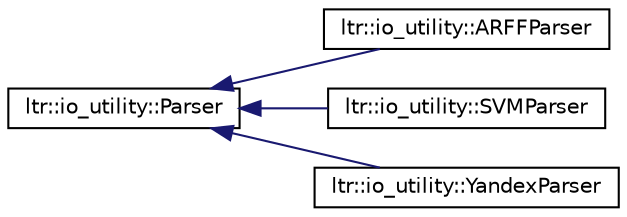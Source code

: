 digraph G
{
  edge [fontname="Helvetica",fontsize="10",labelfontname="Helvetica",labelfontsize="10"];
  node [fontname="Helvetica",fontsize="10",shape=record];
  rankdir="LR";
  Node1 [label="ltr::io_utility::Parser",height=0.2,width=0.4,color="black", fillcolor="white", style="filled",URL="$classltr_1_1io__utility_1_1_parser.html"];
  Node1 -> Node2 [dir="back",color="midnightblue",fontsize="10",style="solid",fontname="Helvetica"];
  Node2 [label="ltr::io_utility::ARFFParser",height=0.2,width=0.4,color="black", fillcolor="white", style="filled",URL="$classltr_1_1io__utility_1_1_a_r_f_f_parser.html"];
  Node1 -> Node3 [dir="back",color="midnightblue",fontsize="10",style="solid",fontname="Helvetica"];
  Node3 [label="ltr::io_utility::SVMParser",height=0.2,width=0.4,color="black", fillcolor="white", style="filled",URL="$classltr_1_1io__utility_1_1_s_v_m_parser.html"];
  Node1 -> Node4 [dir="back",color="midnightblue",fontsize="10",style="solid",fontname="Helvetica"];
  Node4 [label="ltr::io_utility::YandexParser",height=0.2,width=0.4,color="black", fillcolor="white", style="filled",URL="$classltr_1_1io__utility_1_1_yandex_parser.html"];
}

